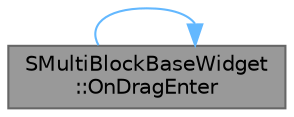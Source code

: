 digraph "SMultiBlockBaseWidget::OnDragEnter"
{
 // INTERACTIVE_SVG=YES
 // LATEX_PDF_SIZE
  bgcolor="transparent";
  edge [fontname=Helvetica,fontsize=10,labelfontname=Helvetica,labelfontsize=10];
  node [fontname=Helvetica,fontsize=10,shape=box,height=0.2,width=0.4];
  rankdir="LR";
  Node1 [id="Node000001",label="SMultiBlockBaseWidget\l::OnDragEnter",height=0.2,width=0.4,color="gray40", fillcolor="grey60", style="filled", fontcolor="black",tooltip="SWidget Interface."];
  Node1 -> Node1 [id="edge1_Node000001_Node000001",color="steelblue1",style="solid",tooltip=" "];
}
